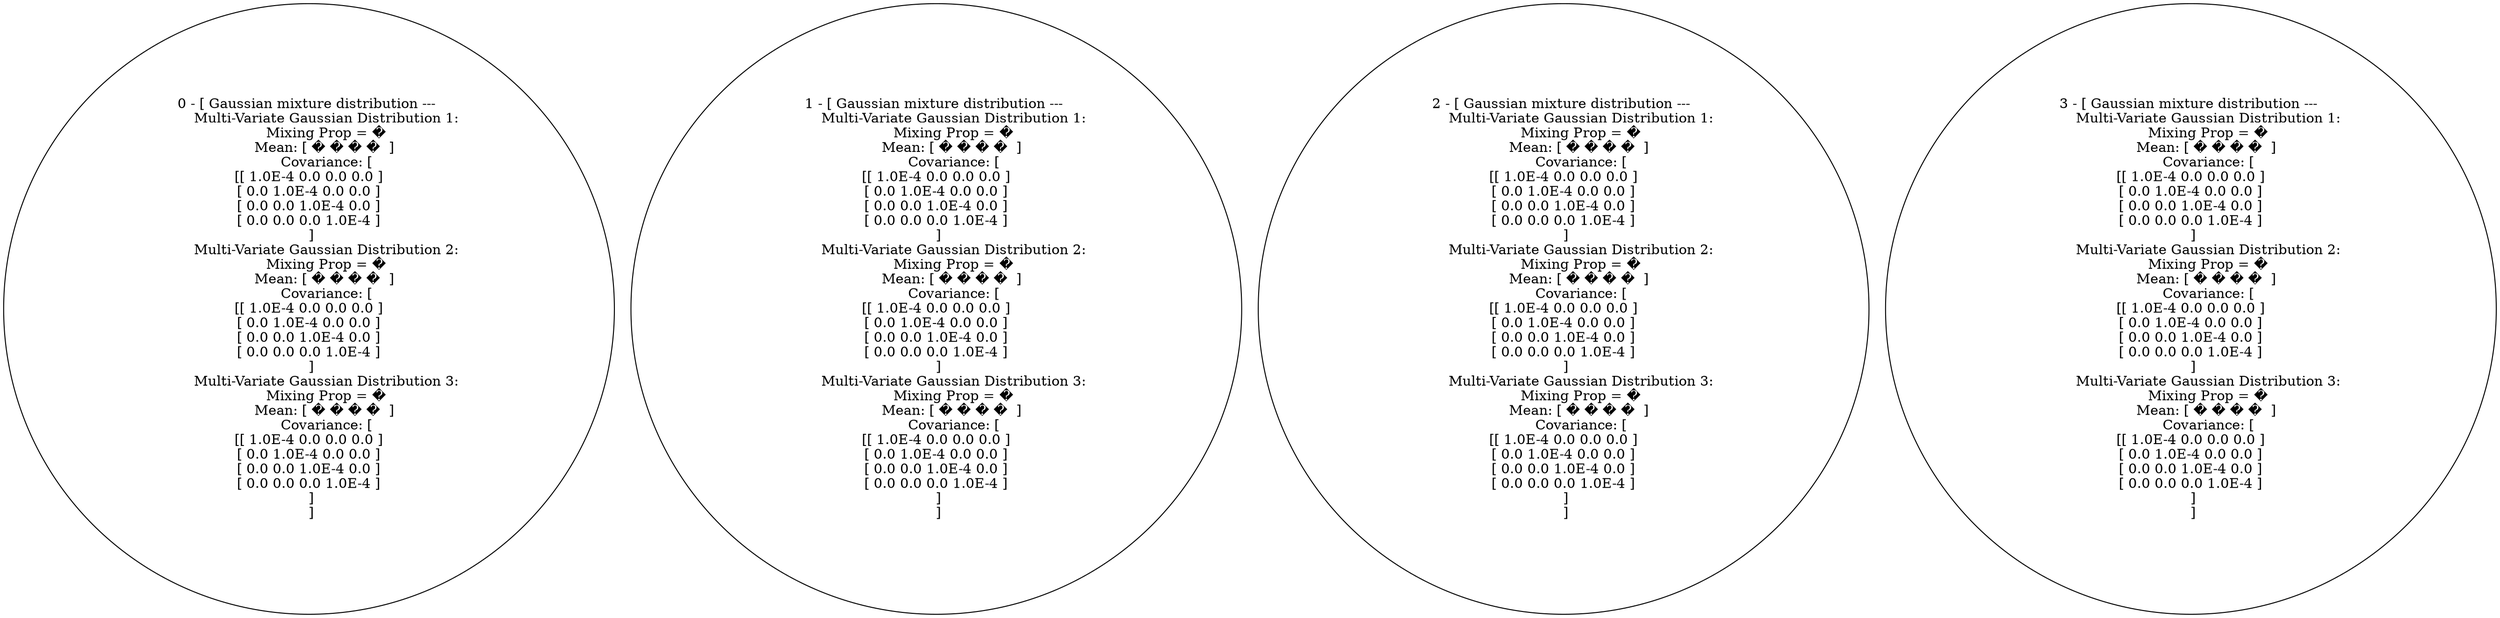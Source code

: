 digraph G {
	0 [shape=circle, label="0 - [ Gaussian mixture distribution --- 
	Multi-Variate Gaussian Distribution 1:
	Mixing Prop = �
	Mean: [ � � � �  ] 
	Covariance: [
[[ 1.0E-4 0.0 0.0 0.0 ]
[ 0.0 1.0E-4 0.0 0.0 ]
[ 0.0 0.0 1.0E-4 0.0 ]
[ 0.0 0.0 0.0 1.0E-4 ]
 ]
	Multi-Variate Gaussian Distribution 2:
	Mixing Prop = �
	Mean: [ � � � �  ] 
	Covariance: [
[[ 1.0E-4 0.0 0.0 0.0 ]
[ 0.0 1.0E-4 0.0 0.0 ]
[ 0.0 0.0 1.0E-4 0.0 ]
[ 0.0 0.0 0.0 1.0E-4 ]
 ]
	Multi-Variate Gaussian Distribution 3:
	Mixing Prop = �
	Mean: [ � � � �  ] 
	Covariance: [
[[ 1.0E-4 0.0 0.0 0.0 ]
[ 0.0 1.0E-4 0.0 0.0 ]
[ 0.0 0.0 1.0E-4 0.0 ]
[ 0.0 0.0 0.0 1.0E-4 ]
 ]
 ]"];
	1 [shape=circle, label="1 - [ Gaussian mixture distribution --- 
	Multi-Variate Gaussian Distribution 1:
	Mixing Prop = �
	Mean: [ � � � �  ] 
	Covariance: [
[[ 1.0E-4 0.0 0.0 0.0 ]
[ 0.0 1.0E-4 0.0 0.0 ]
[ 0.0 0.0 1.0E-4 0.0 ]
[ 0.0 0.0 0.0 1.0E-4 ]
 ]
	Multi-Variate Gaussian Distribution 2:
	Mixing Prop = �
	Mean: [ � � � �  ] 
	Covariance: [
[[ 1.0E-4 0.0 0.0 0.0 ]
[ 0.0 1.0E-4 0.0 0.0 ]
[ 0.0 0.0 1.0E-4 0.0 ]
[ 0.0 0.0 0.0 1.0E-4 ]
 ]
	Multi-Variate Gaussian Distribution 3:
	Mixing Prop = �
	Mean: [ � � � �  ] 
	Covariance: [
[[ 1.0E-4 0.0 0.0 0.0 ]
[ 0.0 1.0E-4 0.0 0.0 ]
[ 0.0 0.0 1.0E-4 0.0 ]
[ 0.0 0.0 0.0 1.0E-4 ]
 ]
 ]"];
	2 [shape=circle, label="2 - [ Gaussian mixture distribution --- 
	Multi-Variate Gaussian Distribution 1:
	Mixing Prop = �
	Mean: [ � � � �  ] 
	Covariance: [
[[ 1.0E-4 0.0 0.0 0.0 ]
[ 0.0 1.0E-4 0.0 0.0 ]
[ 0.0 0.0 1.0E-4 0.0 ]
[ 0.0 0.0 0.0 1.0E-4 ]
 ]
	Multi-Variate Gaussian Distribution 2:
	Mixing Prop = �
	Mean: [ � � � �  ] 
	Covariance: [
[[ 1.0E-4 0.0 0.0 0.0 ]
[ 0.0 1.0E-4 0.0 0.0 ]
[ 0.0 0.0 1.0E-4 0.0 ]
[ 0.0 0.0 0.0 1.0E-4 ]
 ]
	Multi-Variate Gaussian Distribution 3:
	Mixing Prop = �
	Mean: [ � � � �  ] 
	Covariance: [
[[ 1.0E-4 0.0 0.0 0.0 ]
[ 0.0 1.0E-4 0.0 0.0 ]
[ 0.0 0.0 1.0E-4 0.0 ]
[ 0.0 0.0 0.0 1.0E-4 ]
 ]
 ]"];
	3 [shape=circle, label="3 - [ Gaussian mixture distribution --- 
	Multi-Variate Gaussian Distribution 1:
	Mixing Prop = �
	Mean: [ � � � �  ] 
	Covariance: [
[[ 1.0E-4 0.0 0.0 0.0 ]
[ 0.0 1.0E-4 0.0 0.0 ]
[ 0.0 0.0 1.0E-4 0.0 ]
[ 0.0 0.0 0.0 1.0E-4 ]
 ]
	Multi-Variate Gaussian Distribution 2:
	Mixing Prop = �
	Mean: [ � � � �  ] 
	Covariance: [
[[ 1.0E-4 0.0 0.0 0.0 ]
[ 0.0 1.0E-4 0.0 0.0 ]
[ 0.0 0.0 1.0E-4 0.0 ]
[ 0.0 0.0 0.0 1.0E-4 ]
 ]
	Multi-Variate Gaussian Distribution 3:
	Mixing Prop = �
	Mean: [ � � � �  ] 
	Covariance: [
[[ 1.0E-4 0.0 0.0 0.0 ]
[ 0.0 1.0E-4 0.0 0.0 ]
[ 0.0 0.0 1.0E-4 0.0 ]
[ 0.0 0.0 0.0 1.0E-4 ]
 ]
 ]"];
}
